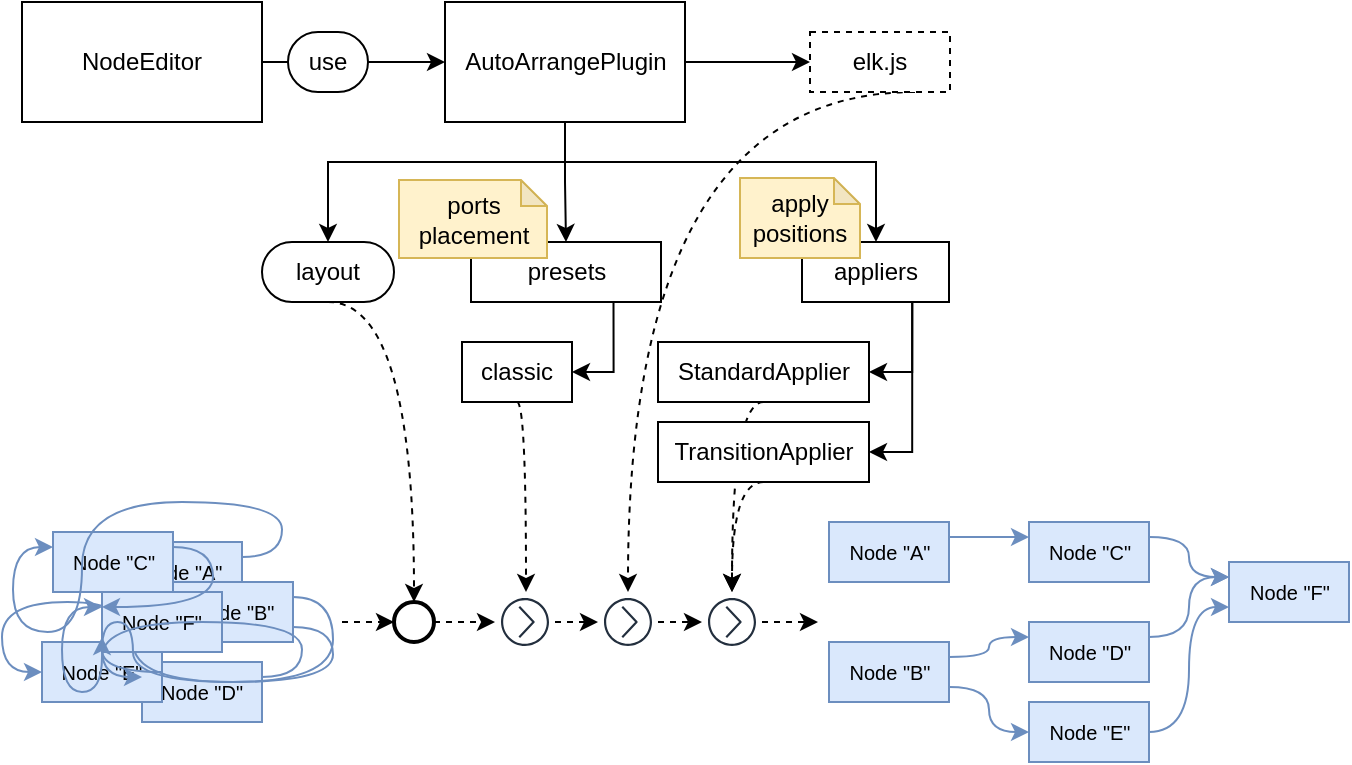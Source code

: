 <mxfile version="22.0.2" type="device">
  <diagram name="page-1" id="nTteX_-L-bd6lsjCAH_5">
    <mxGraphModel dx="592" dy="346" grid="1" gridSize="10" guides="1" tooltips="1" connect="1" arrows="1" fold="1" page="1" pageScale="1" pageWidth="827" pageHeight="1169" math="0" shadow="0">
      <root>
        <mxCell id="0" />
        <mxCell id="1" parent="0" />
        <mxCell id="EXyYNqXJy9l3_5CAV1TX-2" style="edgeStyle=orthogonalEdgeStyle;rounded=0;orthogonalLoop=1;jettySize=auto;html=1;exitX=1;exitY=0.5;exitDx=0;exitDy=0;entryX=0;entryY=0.5;entryDx=0;entryDy=0;" edge="1" parent="1" source="0EIq4OgII-BHYrVc7AHv-1" target="DO5qITBA8kPqdeRQ393A-11">
          <mxGeometry relative="1" as="geometry" />
        </mxCell>
        <mxCell id="0EIq4OgII-BHYrVc7AHv-1" value="NodeEditor" style="rounded=0;whiteSpace=wrap;html=1;" parent="1" vertex="1">
          <mxGeometry x="20" y="20" width="120" height="60" as="geometry" />
        </mxCell>
        <mxCell id="EXyYNqXJy9l3_5CAV1TX-91" style="edgeStyle=orthogonalEdgeStyle;rounded=0;orthogonalLoop=1;jettySize=auto;html=1;exitX=0.5;exitY=1;exitDx=0;exitDy=0;entryX=0.5;entryY=0;entryDx=0;entryDy=0;" edge="1" parent="1" source="DO5qITBA8kPqdeRQ393A-11" target="DO5qITBA8kPqdeRQ393A-20">
          <mxGeometry relative="1" as="geometry">
            <Array as="points">
              <mxPoint x="292" y="100" />
              <mxPoint x="173" y="100" />
            </Array>
          </mxGeometry>
        </mxCell>
        <mxCell id="EXyYNqXJy9l3_5CAV1TX-92" style="edgeStyle=orthogonalEdgeStyle;rounded=0;orthogonalLoop=1;jettySize=auto;html=1;exitX=0.5;exitY=1;exitDx=0;exitDy=0;entryX=0.5;entryY=0;entryDx=0;entryDy=0;" edge="1" parent="1" source="DO5qITBA8kPqdeRQ393A-11" target="EXyYNqXJy9l3_5CAV1TX-62">
          <mxGeometry relative="1" as="geometry" />
        </mxCell>
        <mxCell id="EXyYNqXJy9l3_5CAV1TX-93" style="edgeStyle=orthogonalEdgeStyle;rounded=0;orthogonalLoop=1;jettySize=auto;html=1;exitX=0.5;exitY=1;exitDx=0;exitDy=0;entryX=0.5;entryY=0;entryDx=0;entryDy=0;" edge="1" parent="1" source="DO5qITBA8kPqdeRQ393A-11" target="EXyYNqXJy9l3_5CAV1TX-82">
          <mxGeometry relative="1" as="geometry">
            <Array as="points">
              <mxPoint x="292" y="100" />
              <mxPoint x="447" y="100" />
              <mxPoint x="447" y="140" />
            </Array>
          </mxGeometry>
        </mxCell>
        <mxCell id="EXyYNqXJy9l3_5CAV1TX-128" style="edgeStyle=orthogonalEdgeStyle;rounded=0;orthogonalLoop=1;jettySize=auto;html=1;exitX=1;exitY=0.5;exitDx=0;exitDy=0;entryX=0;entryY=0.5;entryDx=0;entryDy=0;" edge="1" parent="1" source="DO5qITBA8kPqdeRQ393A-11" target="EXyYNqXJy9l3_5CAV1TX-4">
          <mxGeometry relative="1" as="geometry" />
        </mxCell>
        <mxCell id="DO5qITBA8kPqdeRQ393A-11" value="AutoArrangePlugin" style="rounded=0;whiteSpace=wrap;html=1;" parent="1" vertex="1">
          <mxGeometry x="231.5" y="20" width="120" height="60" as="geometry" />
        </mxCell>
        <mxCell id="DO5qITBA8kPqdeRQ393A-20" value="layout" style="rounded=1;whiteSpace=wrap;html=1;arcSize=50;" parent="1" vertex="1">
          <mxGeometry x="140" y="140" width="66" height="30" as="geometry" />
        </mxCell>
        <mxCell id="EXyYNqXJy9l3_5CAV1TX-1" value="use" style="rounded=1;whiteSpace=wrap;html=1;arcSize=50;" vertex="1" parent="1">
          <mxGeometry x="153" y="35" width="40" height="30" as="geometry" />
        </mxCell>
        <mxCell id="EXyYNqXJy9l3_5CAV1TX-130" style="edgeStyle=orthogonalEdgeStyle;rounded=0;orthogonalLoop=1;jettySize=auto;html=1;exitX=0.75;exitY=1;exitDx=0;exitDy=0;curved=1;dashed=1;" edge="1" parent="1" source="EXyYNqXJy9l3_5CAV1TX-4" target="EXyYNqXJy9l3_5CAV1TX-123">
          <mxGeometry relative="1" as="geometry">
            <Array as="points">
              <mxPoint x="323" y="65" />
            </Array>
          </mxGeometry>
        </mxCell>
        <mxCell id="EXyYNqXJy9l3_5CAV1TX-4" value="elk.js" style="rounded=0;whiteSpace=wrap;html=1;dashed=1;" vertex="1" parent="1">
          <mxGeometry x="414" y="35" width="70" height="30" as="geometry" />
        </mxCell>
        <mxCell id="EXyYNqXJy9l3_5CAV1TX-72" style="edgeStyle=orthogonalEdgeStyle;rounded=0;orthogonalLoop=1;jettySize=auto;html=1;exitX=1;exitY=0.5;exitDx=0;exitDy=0;entryX=0;entryY=0.5;entryDx=0;entryDy=0;dashed=1;" edge="1" parent="1" source="EXyYNqXJy9l3_5CAV1TX-76">
          <mxGeometry relative="1" as="geometry">
            <mxPoint x="418" y="330" as="targetPoint" />
          </mxGeometry>
        </mxCell>
        <mxCell id="EXyYNqXJy9l3_5CAV1TX-104" style="edgeStyle=orthogonalEdgeStyle;rounded=0;orthogonalLoop=1;jettySize=auto;html=1;exitX=0.75;exitY=1;exitDx=0;exitDy=0;entryX=1;entryY=0.5;entryDx=0;entryDy=0;" edge="1" parent="1" source="EXyYNqXJy9l3_5CAV1TX-62" target="EXyYNqXJy9l3_5CAV1TX-90">
          <mxGeometry relative="1" as="geometry" />
        </mxCell>
        <mxCell id="EXyYNqXJy9l3_5CAV1TX-62" value="presets" style="rounded=0;whiteSpace=wrap;html=1;" vertex="1" parent="1">
          <mxGeometry x="244.5" y="140" width="95" height="30" as="geometry" />
        </mxCell>
        <mxCell id="EXyYNqXJy9l3_5CAV1TX-73" value="" style="edgeStyle=orthogonalEdgeStyle;rounded=0;orthogonalLoop=1;jettySize=auto;html=1;exitX=1;exitY=0.5;exitDx=0;exitDy=0;entryX=0;entryY=0.5;entryDx=0;entryDy=0;entryPerimeter=0;dashed=1;" edge="1" parent="1" target="EXyYNqXJy9l3_5CAV1TX-114">
          <mxGeometry relative="1" as="geometry">
            <mxPoint x="180" y="330" as="sourcePoint" />
            <mxPoint x="230" y="330" as="targetPoint" />
          </mxGeometry>
        </mxCell>
        <mxCell id="EXyYNqXJy9l3_5CAV1TX-75" value="" style="edgeStyle=orthogonalEdgeStyle;rounded=0;orthogonalLoop=1;jettySize=auto;html=1;exitX=1;exitY=0.5;exitDx=0;exitDy=0;entryX=0;entryY=0.5;entryDx=0;entryDy=0;exitPerimeter=0;dashed=1;" edge="1" parent="1" source="EXyYNqXJy9l3_5CAV1TX-114" target="EXyYNqXJy9l3_5CAV1TX-74">
          <mxGeometry relative="1" as="geometry">
            <mxPoint x="260" y="330" as="sourcePoint" />
            <mxPoint x="450" y="330" as="targetPoint" />
          </mxGeometry>
        </mxCell>
        <mxCell id="EXyYNqXJy9l3_5CAV1TX-74" value="" style="sketch=0;outlineConnect=0;fontColor=#232F3E;gradientColor=none;strokeColor=#232F3E;fillColor=#ffffff;dashed=0;verticalLabelPosition=bottom;verticalAlign=top;align=center;html=1;fontSize=12;fontStyle=0;aspect=fixed;shape=mxgraph.aws4.resourceIcon;resIcon=mxgraph.aws4.action;" vertex="1" parent="1">
          <mxGeometry x="256.5" y="315" width="30" height="30" as="geometry" />
        </mxCell>
        <mxCell id="EXyYNqXJy9l3_5CAV1TX-77" value="" style="edgeStyle=orthogonalEdgeStyle;rounded=0;orthogonalLoop=1;jettySize=auto;html=1;exitX=1;exitY=0.5;exitDx=0;exitDy=0;entryX=0;entryY=0.5;entryDx=0;entryDy=0;dashed=1;" edge="1" parent="1" source="EXyYNqXJy9l3_5CAV1TX-123" target="EXyYNqXJy9l3_5CAV1TX-76">
          <mxGeometry relative="1" as="geometry">
            <mxPoint x="320" y="330" as="sourcePoint" />
            <mxPoint x="450" y="330" as="targetPoint" />
          </mxGeometry>
        </mxCell>
        <mxCell id="EXyYNqXJy9l3_5CAV1TX-76" value="" style="sketch=0;outlineConnect=0;fontColor=#232F3E;gradientColor=none;strokeColor=#232F3E;fillColor=#ffffff;dashed=0;verticalLabelPosition=bottom;verticalAlign=top;align=center;html=1;fontSize=12;fontStyle=0;aspect=fixed;shape=mxgraph.aws4.resourceIcon;resIcon=mxgraph.aws4.action;" vertex="1" parent="1">
          <mxGeometry x="360" y="315" width="30" height="30" as="geometry" />
        </mxCell>
        <mxCell id="EXyYNqXJy9l3_5CAV1TX-98" style="edgeStyle=orthogonalEdgeStyle;rounded=0;orthogonalLoop=1;jettySize=auto;html=1;exitX=0.75;exitY=1;exitDx=0;exitDy=0;entryX=1;entryY=0.5;entryDx=0;entryDy=0;" edge="1" parent="1" source="EXyYNqXJy9l3_5CAV1TX-82" target="EXyYNqXJy9l3_5CAV1TX-66">
          <mxGeometry relative="1" as="geometry" />
        </mxCell>
        <mxCell id="EXyYNqXJy9l3_5CAV1TX-99" style="edgeStyle=orthogonalEdgeStyle;rounded=0;orthogonalLoop=1;jettySize=auto;html=1;exitX=0.75;exitY=1;exitDx=0;exitDy=0;entryX=1;entryY=0.5;entryDx=0;entryDy=0;" edge="1" parent="1" source="EXyYNqXJy9l3_5CAV1TX-82" target="EXyYNqXJy9l3_5CAV1TX-65">
          <mxGeometry relative="1" as="geometry" />
        </mxCell>
        <mxCell id="EXyYNqXJy9l3_5CAV1TX-82" value="appliers" style="rounded=0;whiteSpace=wrap;html=1;" vertex="1" parent="1">
          <mxGeometry x="410" y="140" width="73.5" height="30" as="geometry" />
        </mxCell>
        <mxCell id="EXyYNqXJy9l3_5CAV1TX-118" style="edgeStyle=orthogonalEdgeStyle;rounded=0;orthogonalLoop=1;jettySize=auto;html=1;exitX=0.5;exitY=1;exitDx=0;exitDy=0;curved=1;dashed=1;" edge="1" parent="1" source="EXyYNqXJy9l3_5CAV1TX-90" target="EXyYNqXJy9l3_5CAV1TX-74">
          <mxGeometry relative="1" as="geometry">
            <Array as="points">
              <mxPoint x="272" y="220" />
            </Array>
          </mxGeometry>
        </mxCell>
        <mxCell id="EXyYNqXJy9l3_5CAV1TX-90" value="classic" style="rounded=0;whiteSpace=wrap;html=1;" vertex="1" parent="1">
          <mxGeometry x="240" y="190" width="55" height="30" as="geometry" />
        </mxCell>
        <mxCell id="EXyYNqXJy9l3_5CAV1TX-121" style="edgeStyle=orthogonalEdgeStyle;rounded=0;orthogonalLoop=1;jettySize=auto;html=1;exitX=0.5;exitY=1;exitDx=0;exitDy=0;curved=1;dashed=1;" edge="1" parent="1" source="EXyYNqXJy9l3_5CAV1TX-65" target="EXyYNqXJy9l3_5CAV1TX-76">
          <mxGeometry relative="1" as="geometry">
            <Array as="points">
              <mxPoint x="375" y="260" />
            </Array>
          </mxGeometry>
        </mxCell>
        <mxCell id="EXyYNqXJy9l3_5CAV1TX-122" style="edgeStyle=orthogonalEdgeStyle;rounded=0;orthogonalLoop=1;jettySize=auto;html=1;exitX=0.5;exitY=1;exitDx=0;exitDy=0;curved=1;dashed=1;" edge="1" parent="1" source="EXyYNqXJy9l3_5CAV1TX-66" target="EXyYNqXJy9l3_5CAV1TX-76">
          <mxGeometry relative="1" as="geometry">
            <Array as="points">
              <mxPoint x="375" y="220" />
            </Array>
          </mxGeometry>
        </mxCell>
        <mxCell id="EXyYNqXJy9l3_5CAV1TX-114" value="" style="strokeWidth=2;html=1;shape=mxgraph.flowchart.start_1;whiteSpace=wrap;" vertex="1" parent="1">
          <mxGeometry x="206" y="320" width="20" height="20" as="geometry" />
        </mxCell>
        <mxCell id="EXyYNqXJy9l3_5CAV1TX-117" style="edgeStyle=orthogonalEdgeStyle;rounded=0;orthogonalLoop=1;jettySize=auto;html=1;exitX=0.5;exitY=1;exitDx=0;exitDy=0;entryX=0.5;entryY=0;entryDx=0;entryDy=0;entryPerimeter=0;curved=1;dashed=1;" edge="1" parent="1" source="DO5qITBA8kPqdeRQ393A-20" target="EXyYNqXJy9l3_5CAV1TX-114">
          <mxGeometry relative="1" as="geometry">
            <Array as="points">
              <mxPoint x="216" y="170" />
            </Array>
          </mxGeometry>
        </mxCell>
        <mxCell id="EXyYNqXJy9l3_5CAV1TX-43" value="Node &quot;A&quot;" style="rounded=0;whiteSpace=wrap;html=1;fontSize=10;fillColor=#dae8fc;strokeColor=#6c8ebf;" vertex="1" parent="1">
          <mxGeometry x="423.5" y="280" width="60" height="30" as="geometry" />
        </mxCell>
        <mxCell id="EXyYNqXJy9l3_5CAV1TX-44" value="Node &quot;B&quot;" style="rounded=0;whiteSpace=wrap;html=1;fontSize=10;fillColor=#dae8fc;strokeColor=#6c8ebf;" vertex="1" parent="1">
          <mxGeometry x="423.5" y="340" width="60" height="30" as="geometry" />
        </mxCell>
        <mxCell id="EXyYNqXJy9l3_5CAV1TX-45" value="Node &quot;C&quot;" style="rounded=0;whiteSpace=wrap;html=1;fontSize=10;fillColor=#dae8fc;strokeColor=#6c8ebf;" vertex="1" parent="1">
          <mxGeometry x="523.5" y="280" width="60" height="30" as="geometry" />
        </mxCell>
        <mxCell id="EXyYNqXJy9l3_5CAV1TX-46" style="edgeStyle=orthogonalEdgeStyle;rounded=0;orthogonalLoop=1;jettySize=auto;html=1;exitX=1;exitY=0.25;exitDx=0;exitDy=0;entryX=0;entryY=0.25;entryDx=0;entryDy=0;curved=1;fontSize=10;fillColor=#dae8fc;strokeColor=#6c8ebf;" edge="1" parent="1" source="EXyYNqXJy9l3_5CAV1TX-43" target="EXyYNqXJy9l3_5CAV1TX-45">
          <mxGeometry relative="1" as="geometry" />
        </mxCell>
        <mxCell id="EXyYNqXJy9l3_5CAV1TX-47" value="Node &quot;D&quot;" style="rounded=0;whiteSpace=wrap;html=1;fontSize=10;fillColor=#dae8fc;strokeColor=#6c8ebf;" vertex="1" parent="1">
          <mxGeometry x="523.5" y="330" width="60" height="30" as="geometry" />
        </mxCell>
        <mxCell id="EXyYNqXJy9l3_5CAV1TX-48" style="edgeStyle=orthogonalEdgeStyle;rounded=0;orthogonalLoop=1;jettySize=auto;html=1;exitX=1;exitY=0.25;exitDx=0;exitDy=0;entryX=0;entryY=0.25;entryDx=0;entryDy=0;curved=1;fontSize=10;fillColor=#dae8fc;strokeColor=#6c8ebf;" edge="1" parent="1" source="EXyYNqXJy9l3_5CAV1TX-44" target="EXyYNqXJy9l3_5CAV1TX-47">
          <mxGeometry relative="1" as="geometry" />
        </mxCell>
        <mxCell id="EXyYNqXJy9l3_5CAV1TX-49" value="Node &quot;E&quot;" style="rounded=0;whiteSpace=wrap;html=1;fontSize=10;fillColor=#dae8fc;strokeColor=#6c8ebf;" vertex="1" parent="1">
          <mxGeometry x="523.5" y="370" width="60" height="30" as="geometry" />
        </mxCell>
        <mxCell id="EXyYNqXJy9l3_5CAV1TX-50" style="edgeStyle=orthogonalEdgeStyle;rounded=0;orthogonalLoop=1;jettySize=auto;html=1;exitX=1;exitY=0.75;exitDx=0;exitDy=0;entryX=0;entryY=0.5;entryDx=0;entryDy=0;curved=1;fontSize=10;fillColor=#dae8fc;strokeColor=#6c8ebf;" edge="1" parent="1" source="EXyYNqXJy9l3_5CAV1TX-44" target="EXyYNqXJy9l3_5CAV1TX-49">
          <mxGeometry relative="1" as="geometry" />
        </mxCell>
        <mxCell id="EXyYNqXJy9l3_5CAV1TX-51" value="Node &quot;F&quot;" style="rounded=0;whiteSpace=wrap;html=1;fontSize=10;fillColor=#dae8fc;strokeColor=#6c8ebf;" vertex="1" parent="1">
          <mxGeometry x="623.5" y="300" width="60" height="30" as="geometry" />
        </mxCell>
        <mxCell id="EXyYNqXJy9l3_5CAV1TX-52" style="edgeStyle=orthogonalEdgeStyle;rounded=0;orthogonalLoop=1;jettySize=auto;html=1;exitX=1;exitY=0.25;exitDx=0;exitDy=0;entryX=0;entryY=0.25;entryDx=0;entryDy=0;curved=1;fontSize=10;fillColor=#dae8fc;strokeColor=#6c8ebf;" edge="1" parent="1" source="EXyYNqXJy9l3_5CAV1TX-45" target="EXyYNqXJy9l3_5CAV1TX-51">
          <mxGeometry relative="1" as="geometry" />
        </mxCell>
        <mxCell id="EXyYNqXJy9l3_5CAV1TX-53" style="edgeStyle=orthogonalEdgeStyle;rounded=0;orthogonalLoop=1;jettySize=auto;html=1;exitX=1;exitY=0.25;exitDx=0;exitDy=0;entryX=0;entryY=0.25;entryDx=0;entryDy=0;curved=1;fontSize=10;fillColor=#dae8fc;strokeColor=#6c8ebf;" edge="1" parent="1" source="EXyYNqXJy9l3_5CAV1TX-47" target="EXyYNqXJy9l3_5CAV1TX-51">
          <mxGeometry relative="1" as="geometry" />
        </mxCell>
        <mxCell id="EXyYNqXJy9l3_5CAV1TX-54" style="edgeStyle=orthogonalEdgeStyle;rounded=0;orthogonalLoop=1;jettySize=auto;html=1;exitX=1;exitY=0.5;exitDx=0;exitDy=0;entryX=0;entryY=0.75;entryDx=0;entryDy=0;curved=1;fontSize=10;fillColor=#dae8fc;strokeColor=#6c8ebf;" edge="1" parent="1" source="EXyYNqXJy9l3_5CAV1TX-49" target="EXyYNqXJy9l3_5CAV1TX-51">
          <mxGeometry relative="1" as="geometry" />
        </mxCell>
        <mxCell id="EXyYNqXJy9l3_5CAV1TX-17" value="Node &quot;A&quot;" style="rounded=0;whiteSpace=wrap;html=1;fontSize=10;fillColor=#dae8fc;strokeColor=#6c8ebf;" vertex="1" parent="1">
          <mxGeometry x="70" y="290" width="60" height="30" as="geometry" />
        </mxCell>
        <mxCell id="EXyYNqXJy9l3_5CAV1TX-19" value="Node &quot;B&quot;" style="rounded=0;whiteSpace=wrap;html=1;fontSize=10;fillColor=#dae8fc;strokeColor=#6c8ebf;" vertex="1" parent="1">
          <mxGeometry x="95.5" y="310" width="60" height="30" as="geometry" />
        </mxCell>
        <mxCell id="EXyYNqXJy9l3_5CAV1TX-20" value="Node &quot;C&quot;" style="rounded=0;whiteSpace=wrap;html=1;fontSize=10;fillColor=#dae8fc;strokeColor=#6c8ebf;" vertex="1" parent="1">
          <mxGeometry x="35.5" y="285" width="60" height="30" as="geometry" />
        </mxCell>
        <mxCell id="EXyYNqXJy9l3_5CAV1TX-21" value="Node &quot;D&quot;" style="rounded=0;whiteSpace=wrap;html=1;fontSize=10;fillColor=#dae8fc;strokeColor=#6c8ebf;" vertex="1" parent="1">
          <mxGeometry x="80" y="350" width="60" height="30" as="geometry" />
        </mxCell>
        <mxCell id="EXyYNqXJy9l3_5CAV1TX-22" value="Node &quot;E&quot;" style="rounded=0;whiteSpace=wrap;html=1;fontSize=10;fillColor=#dae8fc;strokeColor=#6c8ebf;" vertex="1" parent="1">
          <mxGeometry x="30" y="340" width="60" height="30" as="geometry" />
        </mxCell>
        <mxCell id="EXyYNqXJy9l3_5CAV1TX-27" style="edgeStyle=orthogonalEdgeStyle;rounded=0;orthogonalLoop=1;jettySize=auto;html=1;exitX=1;exitY=0.75;exitDx=0;exitDy=0;entryX=0;entryY=0.5;entryDx=0;entryDy=0;curved=1;fontSize=10;fillColor=#dae8fc;strokeColor=#6c8ebf;" edge="1" parent="1" source="EXyYNqXJy9l3_5CAV1TX-19" target="EXyYNqXJy9l3_5CAV1TX-22">
          <mxGeometry relative="1" as="geometry" />
        </mxCell>
        <mxCell id="EXyYNqXJy9l3_5CAV1TX-23" value="Node &quot;F&quot;" style="rounded=0;whiteSpace=wrap;html=1;fontSize=10;fillColor=#dae8fc;strokeColor=#6c8ebf;" vertex="1" parent="1">
          <mxGeometry x="60" y="315" width="60" height="30" as="geometry" />
        </mxCell>
        <mxCell id="EXyYNqXJy9l3_5CAV1TX-35" style="edgeStyle=orthogonalEdgeStyle;rounded=0;orthogonalLoop=1;jettySize=auto;html=1;exitX=1;exitY=0.25;exitDx=0;exitDy=0;entryX=0;entryY=0.25;entryDx=0;entryDy=0;curved=1;fontSize=10;fillColor=#dae8fc;strokeColor=#6c8ebf;" edge="1" parent="1" source="EXyYNqXJy9l3_5CAV1TX-20" target="EXyYNqXJy9l3_5CAV1TX-23">
          <mxGeometry relative="1" as="geometry" />
        </mxCell>
        <mxCell id="EXyYNqXJy9l3_5CAV1TX-32" style="edgeStyle=orthogonalEdgeStyle;rounded=0;orthogonalLoop=1;jettySize=auto;html=1;exitX=1;exitY=0.25;exitDx=0;exitDy=0;entryX=0;entryY=0.25;entryDx=0;entryDy=0;curved=1;fontSize=10;fillColor=#dae8fc;strokeColor=#6c8ebf;" edge="1" parent="1" source="EXyYNqXJy9l3_5CAV1TX-21" target="EXyYNqXJy9l3_5CAV1TX-23">
          <mxGeometry relative="1" as="geometry" />
        </mxCell>
        <mxCell id="EXyYNqXJy9l3_5CAV1TX-30" style="edgeStyle=orthogonalEdgeStyle;rounded=0;orthogonalLoop=1;jettySize=auto;html=1;exitX=1;exitY=0.5;exitDx=0;exitDy=0;entryX=0;entryY=0.75;entryDx=0;entryDy=0;curved=1;fontSize=10;fillColor=#dae8fc;strokeColor=#6c8ebf;" edge="1" parent="1" source="EXyYNqXJy9l3_5CAV1TX-22" target="EXyYNqXJy9l3_5CAV1TX-23">
          <mxGeometry relative="1" as="geometry" />
        </mxCell>
        <mxCell id="EXyYNqXJy9l3_5CAV1TX-33" style="edgeStyle=orthogonalEdgeStyle;rounded=0;orthogonalLoop=1;jettySize=auto;html=1;exitX=1;exitY=0.25;exitDx=0;exitDy=0;entryX=0;entryY=0.25;entryDx=0;entryDy=0;curved=1;fontSize=10;fillColor=#dae8fc;strokeColor=#6c8ebf;" edge="1" parent="1" source="EXyYNqXJy9l3_5CAV1TX-17" target="EXyYNqXJy9l3_5CAV1TX-20">
          <mxGeometry relative="1" as="geometry" />
        </mxCell>
        <mxCell id="EXyYNqXJy9l3_5CAV1TX-26" style="edgeStyle=orthogonalEdgeStyle;rounded=0;orthogonalLoop=1;jettySize=auto;html=1;exitX=1;exitY=0.25;exitDx=0;exitDy=0;entryX=0;entryY=0.25;entryDx=0;entryDy=0;curved=1;fontSize=10;fillColor=#dae8fc;strokeColor=#6c8ebf;" edge="1" parent="1" source="EXyYNqXJy9l3_5CAV1TX-19" target="EXyYNqXJy9l3_5CAV1TX-21">
          <mxGeometry relative="1" as="geometry" />
        </mxCell>
        <mxCell id="EXyYNqXJy9l3_5CAV1TX-65" value="TransitionApplier" style="rounded=0;whiteSpace=wrap;html=1;" vertex="1" parent="1">
          <mxGeometry x="338" y="230" width="105.5" height="30" as="geometry" />
        </mxCell>
        <mxCell id="EXyYNqXJy9l3_5CAV1TX-66" value="StandardApplier" style="rounded=0;whiteSpace=wrap;html=1;" vertex="1" parent="1">
          <mxGeometry x="338" y="190" width="105.5" height="30" as="geometry" />
        </mxCell>
        <mxCell id="EXyYNqXJy9l3_5CAV1TX-124" value="" style="edgeStyle=orthogonalEdgeStyle;rounded=0;orthogonalLoop=1;jettySize=auto;html=1;exitX=1;exitY=0.5;exitDx=0;exitDy=0;entryX=0;entryY=0.5;entryDx=0;entryDy=0;dashed=1;" edge="1" parent="1" source="EXyYNqXJy9l3_5CAV1TX-74" target="EXyYNqXJy9l3_5CAV1TX-123">
          <mxGeometry relative="1" as="geometry">
            <mxPoint x="287" y="330" as="sourcePoint" />
            <mxPoint x="360" y="330" as="targetPoint" />
          </mxGeometry>
        </mxCell>
        <mxCell id="EXyYNqXJy9l3_5CAV1TX-123" value="" style="sketch=0;outlineConnect=0;fontColor=#232F3E;gradientColor=none;strokeColor=#232F3E;fillColor=#ffffff;dashed=1;verticalLabelPosition=bottom;verticalAlign=top;align=center;html=1;fontSize=12;fontStyle=0;aspect=fixed;shape=mxgraph.aws4.resourceIcon;resIcon=mxgraph.aws4.action;" vertex="1" parent="1">
          <mxGeometry x="308" y="315" width="30" height="30" as="geometry" />
        </mxCell>
        <mxCell id="EXyYNqXJy9l3_5CAV1TX-126" value="ports placement" style="shape=note;whiteSpace=wrap;html=1;backgroundOutline=1;darkOpacity=0.05;size=13;fillColor=#fff2cc;strokeColor=#d6b656;" vertex="1" parent="1">
          <mxGeometry x="208.5" y="109" width="74" height="39" as="geometry" />
        </mxCell>
        <mxCell id="EXyYNqXJy9l3_5CAV1TX-127" value="apply positions" style="shape=note;whiteSpace=wrap;html=1;backgroundOutline=1;darkOpacity=0.05;size=13;fillColor=#fff2cc;strokeColor=#d6b656;" vertex="1" parent="1">
          <mxGeometry x="379" y="108" width="60" height="40" as="geometry" />
        </mxCell>
      </root>
    </mxGraphModel>
  </diagram>
</mxfile>

